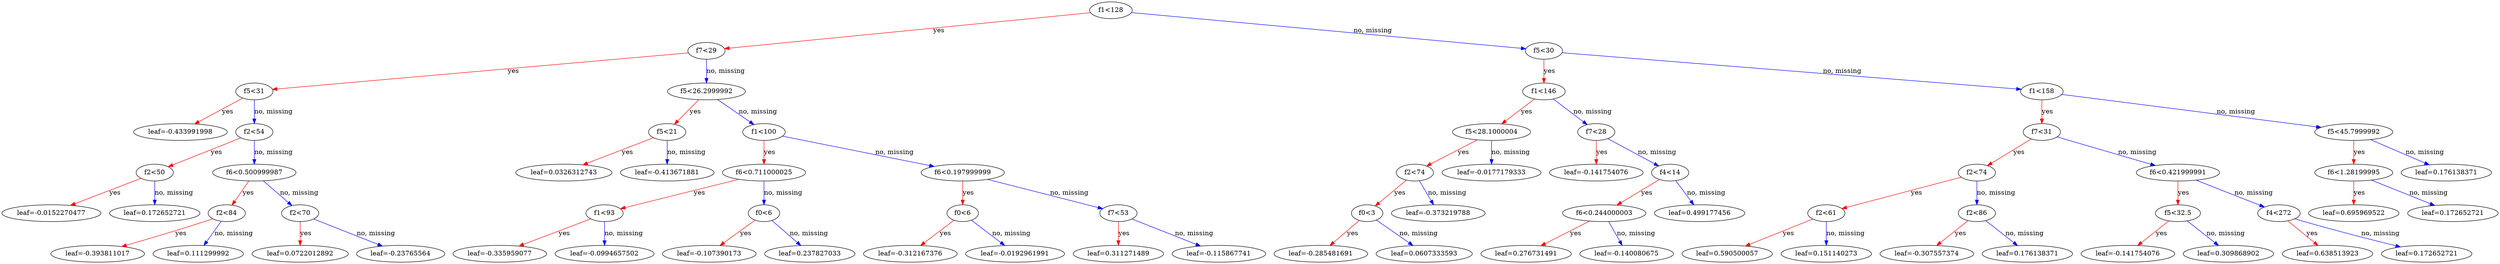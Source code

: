 digraph {
    graph [ rankdir=TB ]
    graph [ rankdir="TB" ]

    0 [ label="f1<128" ]
    0 -> 1 [label="yes" color="#FF0000"]
    0 -> 2 [label="no, missing" color="#0000FF"]

    1 [ label="f7<29" ]
    1 -> 3 [label="yes" color="#FF0000"]
    1 -> 4 [label="no, missing" color="#0000FF"]

    3 [ label="f5<31" ]
    3 -> 7 [label="yes" color="#FF0000"]
    3 -> 8 [label="no, missing" color="#0000FF"]

    7 [ label="leaf=-0.433991998" ]

    8 [ label="f2<54" ]
    8 -> 15 [label="yes" color="#FF0000"]
    8 -> 16 [label="no, missing" color="#0000FF"]

    15 [ label="f2<50" ]
    15 -> 29 [label="yes" color="#FF0000"]
    15 -> 30 [label="no, missing" color="#0000FF"]

    29 [ label="leaf=-0.0152270477" ]

    30 [ label="leaf=0.172652721" ]

    16 [ label="f6<0.500999987" ]
    16 -> 31 [label="yes" color="#FF0000"]
    16 -> 32 [label="no, missing" color="#0000FF"]

    31 [ label="f2<84" ]
    31 -> 47 [label="yes" color="#FF0000"]
    31 -> 48 [label="no, missing" color="#0000FF"]

    47 [ label="leaf=-0.393811017" ]

    48 [ label="leaf=0.111299992" ]

    32 [ label="f2<70" ]
    32 -> 49 [label="yes" color="#FF0000"]
    32 -> 50 [label="no, missing" color="#0000FF"]

    49 [ label="leaf=0.0722012892" ]

    50 [ label="leaf=-0.23765564" ]

    4 [ label="f5<26.2999992" ]
    4 -> 9 [label="yes" color="#FF0000"]
    4 -> 10 [label="no, missing" color="#0000FF"]

    9 [ label="f5<21" ]
    9 -> 17 [label="yes" color="#FF0000"]
    9 -> 18 [label="no, missing" color="#0000FF"]

    17 [ label="leaf=0.0326312743" ]

    18 [ label="leaf=-0.413671881" ]

    10 [ label="f1<100" ]
    10 -> 19 [label="yes" color="#FF0000"]
    10 -> 20 [label="no, missing" color="#0000FF"]

    19 [ label="f6<0.711000025" ]
    19 -> 33 [label="yes" color="#FF0000"]
    19 -> 34 [label="no, missing" color="#0000FF"]

    33 [ label="f1<93" ]
    33 -> 51 [label="yes" color="#FF0000"]
    33 -> 52 [label="no, missing" color="#0000FF"]

    51 [ label="leaf=-0.335959077" ]

    52 [ label="leaf=-0.0994657502" ]

    34 [ label="f0<6" ]
    34 -> 53 [label="yes" color="#FF0000"]
    34 -> 54 [label="no, missing" color="#0000FF"]

    53 [ label="leaf=-0.107390173" ]

    54 [ label="leaf=0.237827033" ]

    20 [ label="f6<0.197999999" ]
    20 -> 35 [label="yes" color="#FF0000"]
    20 -> 36 [label="no, missing" color="#0000FF"]

    35 [ label="f0<6" ]
    35 -> 55 [label="yes" color="#FF0000"]
    35 -> 56 [label="no, missing" color="#0000FF"]

    55 [ label="leaf=-0.312167376" ]

    56 [ label="leaf=-0.0192961991" ]

    36 [ label="f7<53" ]
    36 -> 57 [label="yes" color="#FF0000"]
    36 -> 58 [label="no, missing" color="#0000FF"]

    57 [ label="leaf=0.311271489" ]

    58 [ label="leaf=-0.115867741" ]

    2 [ label="f5<30" ]
    2 -> 5 [label="yes" color="#FF0000"]
    2 -> 6 [label="no, missing" color="#0000FF"]

    5 [ label="f1<146" ]
    5 -> 11 [label="yes" color="#FF0000"]
    5 -> 12 [label="no, missing" color="#0000FF"]

    11 [ label="f5<28.1000004" ]
    11 -> 21 [label="yes" color="#FF0000"]
    11 -> 22 [label="no, missing" color="#0000FF"]

    21 [ label="f2<74" ]
    21 -> 37 [label="yes" color="#FF0000"]
    21 -> 38 [label="no, missing" color="#0000FF"]

    37 [ label="f0<3" ]
    37 -> 59 [label="yes" color="#FF0000"]
    37 -> 60 [label="no, missing" color="#0000FF"]

    59 [ label="leaf=-0.285481691" ]

    60 [ label="leaf=0.0607333593" ]

    38 [ label="leaf=-0.373219788" ]

    22 [ label="leaf=-0.0177179333" ]

    12 [ label="f7<28" ]
    12 -> 23 [label="yes" color="#FF0000"]
    12 -> 24 [label="no, missing" color="#0000FF"]

    23 [ label="leaf=-0.141754076" ]

    24 [ label="f4<14" ]
    24 -> 39 [label="yes" color="#FF0000"]
    24 -> 40 [label="no, missing" color="#0000FF"]

    39 [ label="f6<0.244000003" ]
    39 -> 61 [label="yes" color="#FF0000"]
    39 -> 62 [label="no, missing" color="#0000FF"]

    61 [ label="leaf=0.276731491" ]

    62 [ label="leaf=-0.140080675" ]

    40 [ label="leaf=0.499177456" ]

    6 [ label="f1<158" ]
    6 -> 13 [label="yes" color="#FF0000"]
    6 -> 14 [label="no, missing" color="#0000FF"]

    13 [ label="f7<31" ]
    13 -> 25 [label="yes" color="#FF0000"]
    13 -> 26 [label="no, missing" color="#0000FF"]

    25 [ label="f2<74" ]
    25 -> 41 [label="yes" color="#FF0000"]
    25 -> 42 [label="no, missing" color="#0000FF"]

    41 [ label="f2<61" ]
    41 -> 63 [label="yes" color="#FF0000"]
    41 -> 64 [label="no, missing" color="#0000FF"]

    63 [ label="leaf=0.590500057" ]

    64 [ label="leaf=0.151140273" ]

    42 [ label="f2<86" ]
    42 -> 65 [label="yes" color="#FF0000"]
    42 -> 66 [label="no, missing" color="#0000FF"]

    65 [ label="leaf=-0.307557374" ]

    66 [ label="leaf=0.176138371" ]

    26 [ label="f6<0.421999991" ]
    26 -> 43 [label="yes" color="#FF0000"]
    26 -> 44 [label="no, missing" color="#0000FF"]

    43 [ label="f5<32.5" ]
    43 -> 67 [label="yes" color="#FF0000"]
    43 -> 68 [label="no, missing" color="#0000FF"]

    67 [ label="leaf=-0.141754076" ]

    68 [ label="leaf=0.309868902" ]

    44 [ label="f4<272" ]
    44 -> 69 [label="yes" color="#FF0000"]
    44 -> 70 [label="no, missing" color="#0000FF"]

    69 [ label="leaf=0.638513923" ]

    70 [ label="leaf=0.172652721" ]

    14 [ label="f5<45.7999992" ]
    14 -> 27 [label="yes" color="#FF0000"]
    14 -> 28 [label="no, missing" color="#0000FF"]

    27 [ label="f6<1.28199995" ]
    27 -> 45 [label="yes" color="#FF0000"]
    27 -> 46 [label="no, missing" color="#0000FF"]

    45 [ label="leaf=0.695969522" ]

    46 [ label="leaf=0.172652721" ]

    28 [ label="leaf=0.176138371" ]
}
